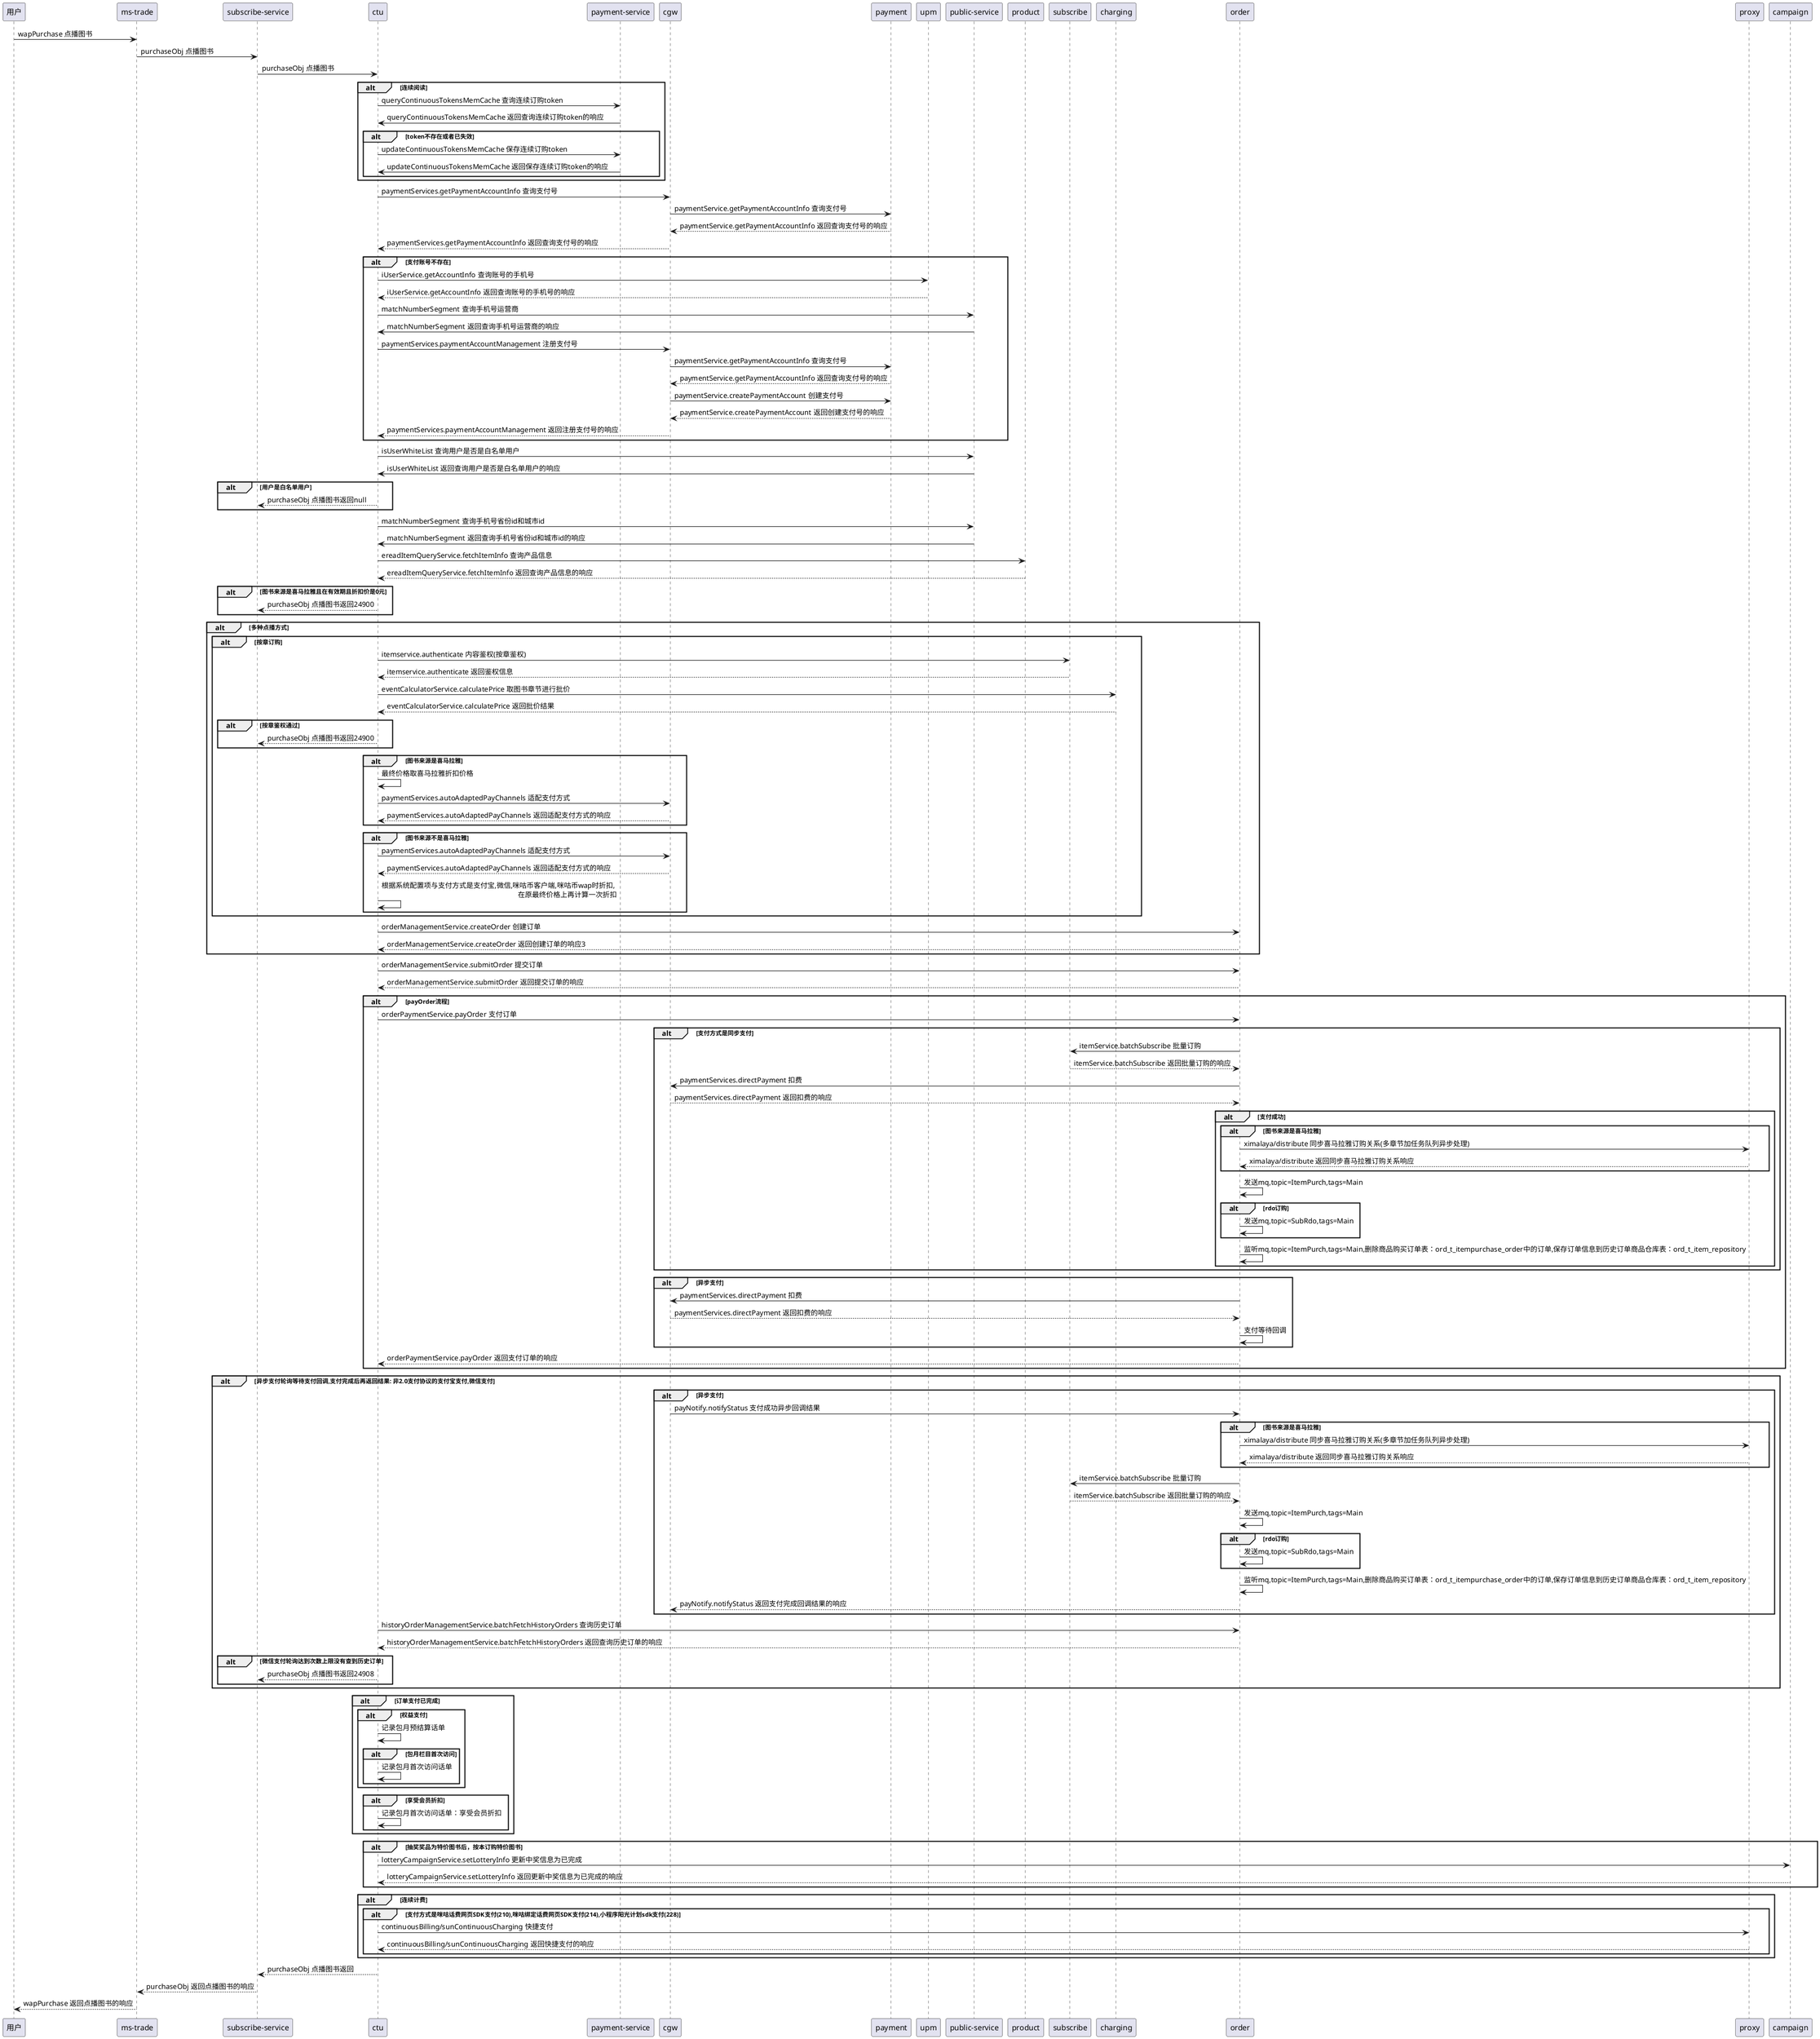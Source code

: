 @startuml
用户 -> "ms-trade": wapPurchase 点播图书
"ms-trade" -> "subscribe-service": purchaseObj 点播图书

"subscribe-service" -> ctu: purchaseObj 点播图书
alt 连续阅读
    ctu -> "payment-service": queryContinuousTokensMemCache 查询连续订购token
    "payment-service" -> ctu: queryContinuousTokensMemCache 返回查询连续订购token的响应
 alt token不存在或者已失效
        ctu -> "payment-service": updateContinuousTokensMemCache 保存连续订购token
        "payment-service" -> ctu: updateContinuousTokensMemCache 返回保存连续订购token的响应
 end
end
ctu -> cgw : paymentServices.getPaymentAccountInfo 查询支付号
cgw -> payment : paymentService.getPaymentAccountInfo 查询支付号
payment --> cgw: paymentService.getPaymentAccountInfo 返回查询支付号的响应
cgw --> ctu: paymentServices.getPaymentAccountInfo 返回查询支付号的响应
alt 支付账号不存在
    ctu -> upm : iUserService.getAccountInfo 查询账号的手机号
    upm --> ctu: iUserService.getAccountInfo 返回查询账号的手机号的响应
    ctu -> "public-service": matchNumberSegment 查询手机号运营商
    "public-service" -> ctu: matchNumberSegment 返回查询手机号运营商的响应
    ctu -> cgw : paymentServices.paymentAccountManagement 注册支付号
    cgw -> payment : paymentService.getPaymentAccountInfo 查询支付号
    payment --> cgw: paymentService.getPaymentAccountInfo 返回查询支付号的响应
    cgw -> payment : paymentService.createPaymentAccount 创建支付号
    payment --> cgw: paymentService.createPaymentAccount 返回创建支付号的响应
    cgw --> ctu: paymentServices.paymentAccountManagement 返回注册支付号的响应
end
ctu -> "public-service": isUserWhiteList 查询用户是否是白名单用户
"public-service" -> ctu: isUserWhiteList 返回查询用户是否是白名单用户的响应
alt 用户是白名单用户
    ctu -->"subscribe-service":  purchaseObj 点播图书返回null
end
ctu -> "public-service": matchNumberSegment 查询手机号省份id和城市id
"public-service" -> ctu: matchNumberSegment 返回查询手机号省份id和城市id的响应
ctu -> product: ereadItemQueryService.fetchItemInfo 查询产品信息
product -->ctu: ereadItemQueryService.fetchItemInfo 返回查询产品信息的响应
alt 图书来源是喜马拉雅且在有效期且折扣价是0元
    ctu -->"subscribe-service":  purchaseObj 点播图书返回24900
end
alt 多种点播方式
 alt 按章订购
        ctu -> subscribe: itemservice.authenticate 内容鉴权(按章鉴权)
        subscribe -->ctu: itemservice.authenticate 返回鉴权信息
        ctu -> charging: eventCalculatorService.calculatePrice 取图书章节进行批价
        charging -->ctu: eventCalculatorService.calculatePrice 返回批价结果
 alt 按章鉴权通过
            ctu -->"subscribe-service":  purchaseObj 点播图书返回24900
        end
 alt 图书来源是喜马拉雅
                ctu -> ctu: 最终价格取喜马拉雅折扣价格
                ctu -> cgw : paymentServices.autoAdaptedPayChannels 适配支付方式
                cgw --> ctu: paymentServices.autoAdaptedPayChannels 返回适配支付方式的响应
 end
 alt 图书来源不是喜马拉雅
                ctu -> cgw : paymentServices.autoAdaptedPayChannels 适配支付方式
                cgw --> ctu: paymentServices.autoAdaptedPayChannels 返回适配支付方式的响应
                ctu -> ctu: 根据系统配置项与支付方式是支付宝,微信,咪咕币客户端,咪咕币wap时折扣, \r 在原最终价格上再计算一次折扣
 end
 end
        ctu -> order: orderManagementService.createOrder 创建订单
 order -->ctu: orderManagementService.createOrder 返回创建订单的响应3
 end
ctu -> order: orderManagementService.submitOrder 提交订单
order -->ctu: orderManagementService.submitOrder 返回提交订单的响应
alt payOrder流程
    ctu -> order: orderPaymentService.payOrder 支付订单
 alt 支付方式是同步支付
 order -> subscribe: itemService.batchSubscribe 批量订购
        subscribe -->order: itemService.batchSubscribe 返回批量订购的响应
 order -> cgw: paymentServices.directPayment 扣费
        cgw -->order: paymentServices.directPayment 返回扣费的响应
 alt 支付成功
 alt 图书来源是喜马拉雅
 order -> proxy: ximalaya/distribute 同步喜马拉雅订购关系(多章节加任务队列异步处理)
                proxy -->order: ximalaya/distribute 返回同步喜马拉雅订购关系响应
 end
 order -> order: 发送mq,topic=ItemPurch,tags=Main
            alt rdo订购
 order -> order: 发送mq,topic=SubRdo,tags=Main
            end
 order -> order: 监听mq,topic=ItemPurch,tags=Main,删除商品购买订单表：ord_t_itempurchase_order中的订单,保存订单信息到历史订单商品仓库表：ord_t_item_repository
 end
 end
 alt 异步支付
 order -> cgw: paymentServices.directPayment 扣费
        cgw -->order: paymentServices.directPayment 返回扣费的响应
 order -> order: 支付等待回调
 end
 order -->ctu: orderPaymentService.payOrder 返回支付订单的响应
end
alt 异步支付轮询等待支付回调,支付完成后再返回结果: 非2.0支付协议的支付宝支付,微信支付
 alt 异步支付
        cgw -> order: payNotify.notifyStatus 支付成功异步回调结果
 alt 图书来源是喜马拉雅
 order -> proxy: ximalaya/distribute 同步喜马拉雅订购关系(多章节加任务队列异步处理)
                proxy -->order: ximalaya/distribute 返回同步喜马拉雅订购关系响应
 end
 order -> subscribe: itemService.batchSubscribe 批量订购
            subscribe -->order: itemService.batchSubscribe 返回批量订购的响应
 order -> order: 发送mq,topic=ItemPurch,tags=Main
            alt rdo订购
 order -> order: 发送mq,topic=SubRdo,tags=Main
            end
 order -> order: 监听mq,topic=ItemPurch,tags=Main,删除商品购买订单表：ord_t_itempurchase_order中的订单,保存订单信息到历史订单商品仓库表：ord_t_item_repository
 order -->cgw: payNotify.notifyStatus 返回支付完成回调结果的响应
 end
    ctu -> order: historyOrderManagementService.batchFetchHistoryOrders 查询历史订单
 order -->ctu: historyOrderManagementService.batchFetchHistoryOrders 返回查询历史订单的响应
 alt 微信支付轮询达到次数上限没有查到历史订单
        ctu -->"subscribe-service":  purchaseObj 点播图书返回24908
    end
end
alt 订单支付已完成
 alt 权益支付
        ctu -> ctu: 记录包月预结算话单
 alt 包月栏目首次访问
            ctu -> ctu: 记录包月首次访问话单
 end
 end
 alt 享受会员折扣
        ctu -> ctu: 记录包月首次访问话单：享受会员折扣
 end
end
alt 抽奖奖品为特价图书后，按本订购特价图书
    ctu -> campaign: lotteryCampaignService.setLotteryInfo 更新中奖信息为已完成
    campaign -->ctu: lotteryCampaignService.setLotteryInfo 返回更新中奖信息为已完成的响应
end
alt 连续计费
 alt 支付方式是咪咕话费网页SDK支付(210),咪咕绑定话费网页SDK支付(214),小程序阳光计划sdk支付(228)
        ctu -> proxy: continuousBilling/sunContinuousCharging 快捷支付
        proxy -->ctu: continuousBilling/sunContinuousCharging 返回快捷支付的响应
 end
end
ctu -->"subscribe-service":  purchaseObj 点播图书返回

"subscribe-service" -->"ms-trade": purchaseObj 返回点播图书的响应
"ms-trade" -->用户: wapPurchase 返回点播图书的响应
@enduml